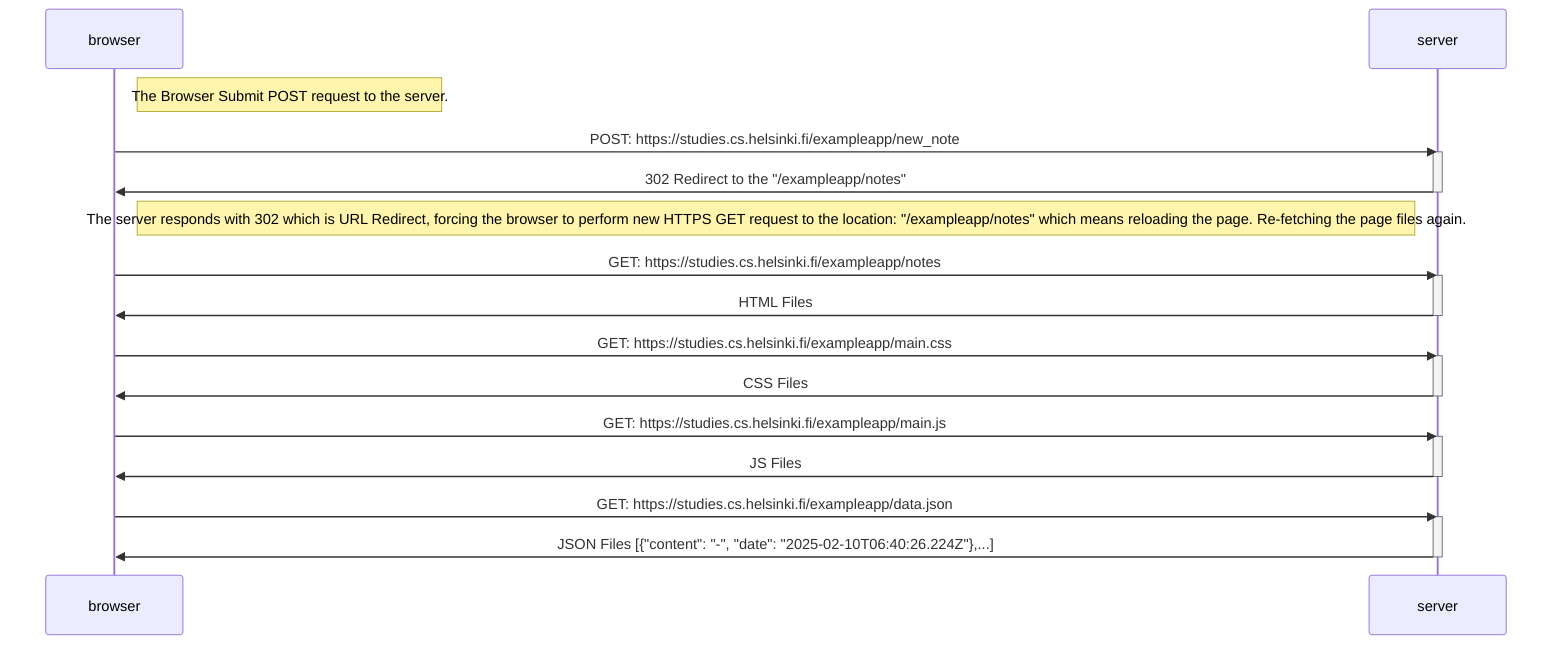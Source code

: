sequenceDiagram
    participant browser
    participant server

    Note right of browser: The Browser Submit POST request to the server.
    browser ->> server: POST: https://studies.cs.helsinki.fi/exampleapp/new_note
    activate server
    server ->> browser: 302 Redirect to the "/exampleapp/notes"
    deactivate server
    Note right of browser: The server responds with 302 which is URL Redirect, forcing the browser to perform new HTTPS GET request to the location: "/exampleapp/notes" which means reloading the page. Re-fetching the page files again.  

    browser ->> server: GET: https://studies.cs.helsinki.fi/exampleapp/notes
    activate server
    server ->> browser: HTML Files
    deactivate server

    browser ->> server: GET: https://studies.cs.helsinki.fi/exampleapp/main.css
    activate server
    server ->> browser: CSS Files
    deactivate server

    browser ->> server: GET: https://studies.cs.helsinki.fi/exampleapp/main.js
    activate server
    server ->> browser: JS Files
    deactivate server

    browser ->> server: GET: https://studies.cs.helsinki.fi/exampleapp/data.json
    activate server
    server ->> browser: JSON Files [{"content": "-", "date": "2025-02-10T06:40:26.224Z"},...]
    deactivate server